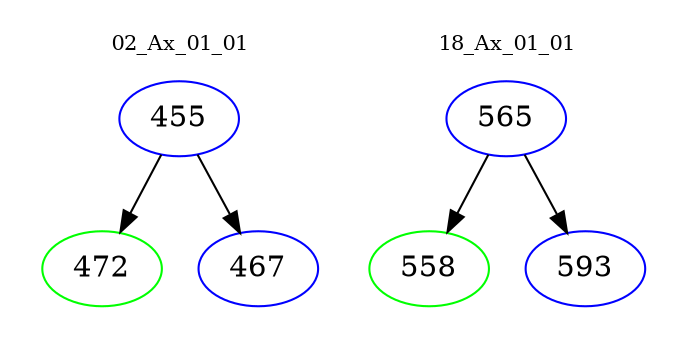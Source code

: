 digraph{
subgraph cluster_0 {
color = white
label = "02_Ax_01_01";
fontsize=10;
T0_455 [label="455", color="blue"]
T0_455 -> T0_472 [color="black"]
T0_472 [label="472", color="green"]
T0_455 -> T0_467 [color="black"]
T0_467 [label="467", color="blue"]
}
subgraph cluster_1 {
color = white
label = "18_Ax_01_01";
fontsize=10;
T1_565 [label="565", color="blue"]
T1_565 -> T1_558 [color="black"]
T1_558 [label="558", color="green"]
T1_565 -> T1_593 [color="black"]
T1_593 [label="593", color="blue"]
}
}
